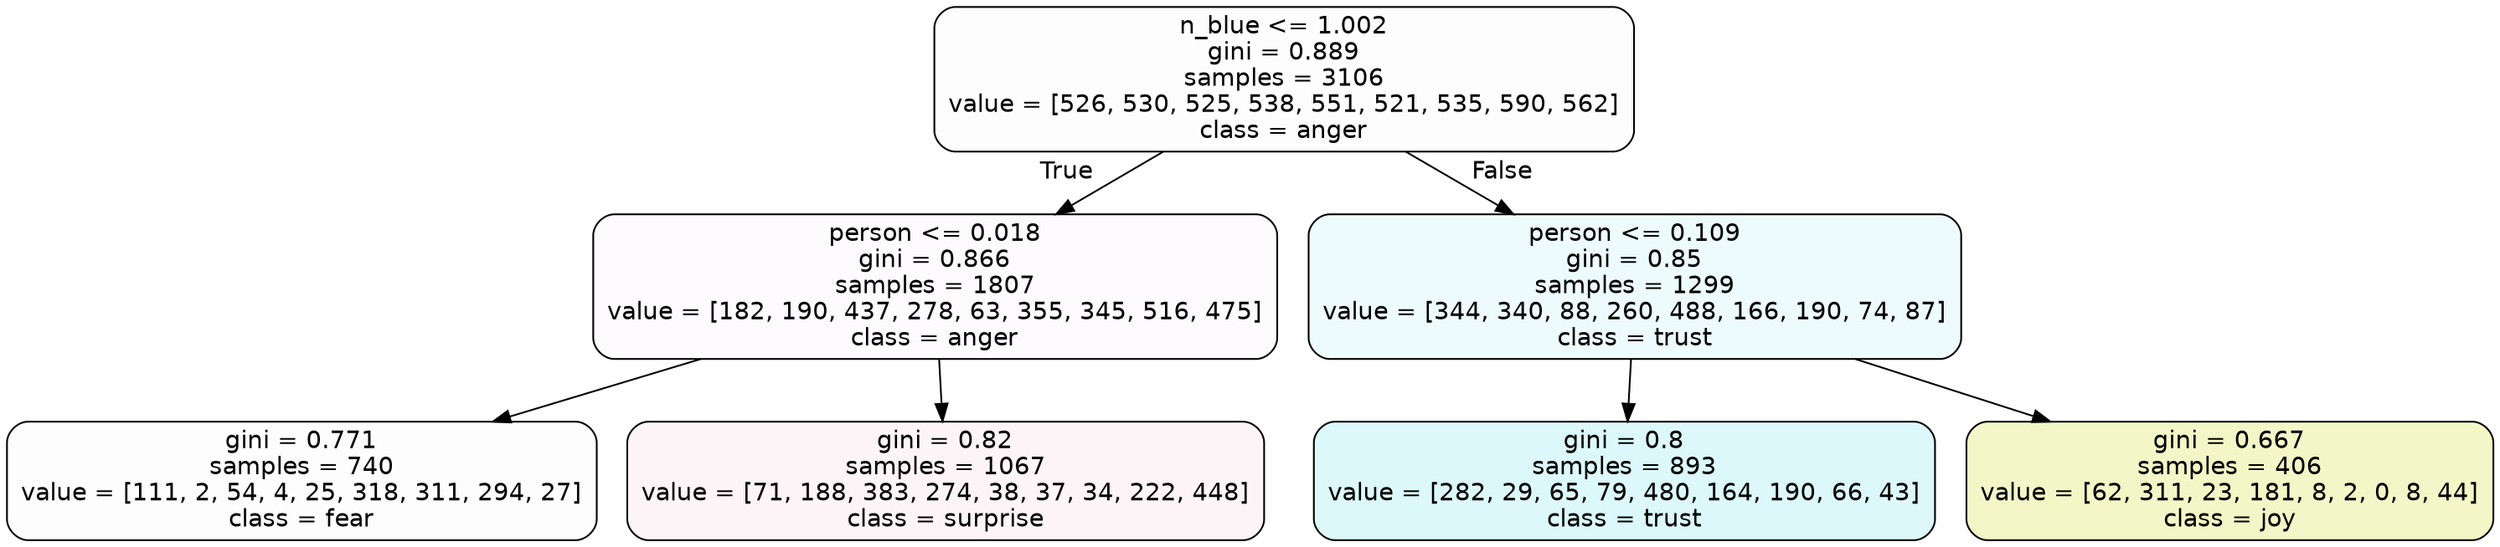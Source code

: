 digraph Tree {
node [shape=box, style="filled, rounded", color="black", fontname=helvetica] ;
edge [fontname=helvetica] ;
0 [label="n_blue <= 1.002\ngini = 0.889\nsamples = 3106\nvalue = [526, 530, 525, 538, 551, 521, 535, 590, 562]\nclass = anger", fillcolor="#e539d702"] ;
1 [label="person <= 0.018\ngini = 0.866\nsamples = 1807\nvalue = [182, 190, 437, 278, 63, 355, 345, 516, 475]\nclass = anger", fillcolor="#e539d704"] ;
0 -> 1 [labeldistance=2.5, labelangle=45, headlabel="True"] ;
2 [label="gini = 0.771\nsamples = 740\nvalue = [111, 2, 54, 4, 25, 318, 311, 294, 27]\nclass = fear", fillcolor="#3964e502"] ;
1 -> 2 ;
3 [label="gini = 0.82\nsamples = 1067\nvalue = [71, 188, 383, 274, 38, 37, 34, 222, 448]\nclass = surprise", fillcolor="#e539640d"] ;
1 -> 3 ;
4 [label="person <= 0.109\ngini = 0.85\nsamples = 1299\nvalue = [344, 340, 88, 260, 488, 166, 190, 74, 87]\nclass = trust", fillcolor="#39d7e516"] ;
0 -> 4 [labeldistance=2.5, labelangle=-45, headlabel="False"] ;
5 [label="gini = 0.8\nsamples = 893\nvalue = [282, 29, 65, 79, 480, 164, 190, 66, 43]\nclass = trust", fillcolor="#39d7e52d"] ;
4 -> 5 ;
6 [label="gini = 0.667\nsamples = 406\nvalue = [62, 311, 23, 181, 8, 2, 0, 8, 44]\nclass = joy", fillcolor="#d7e53948"] ;
4 -> 6 ;
}